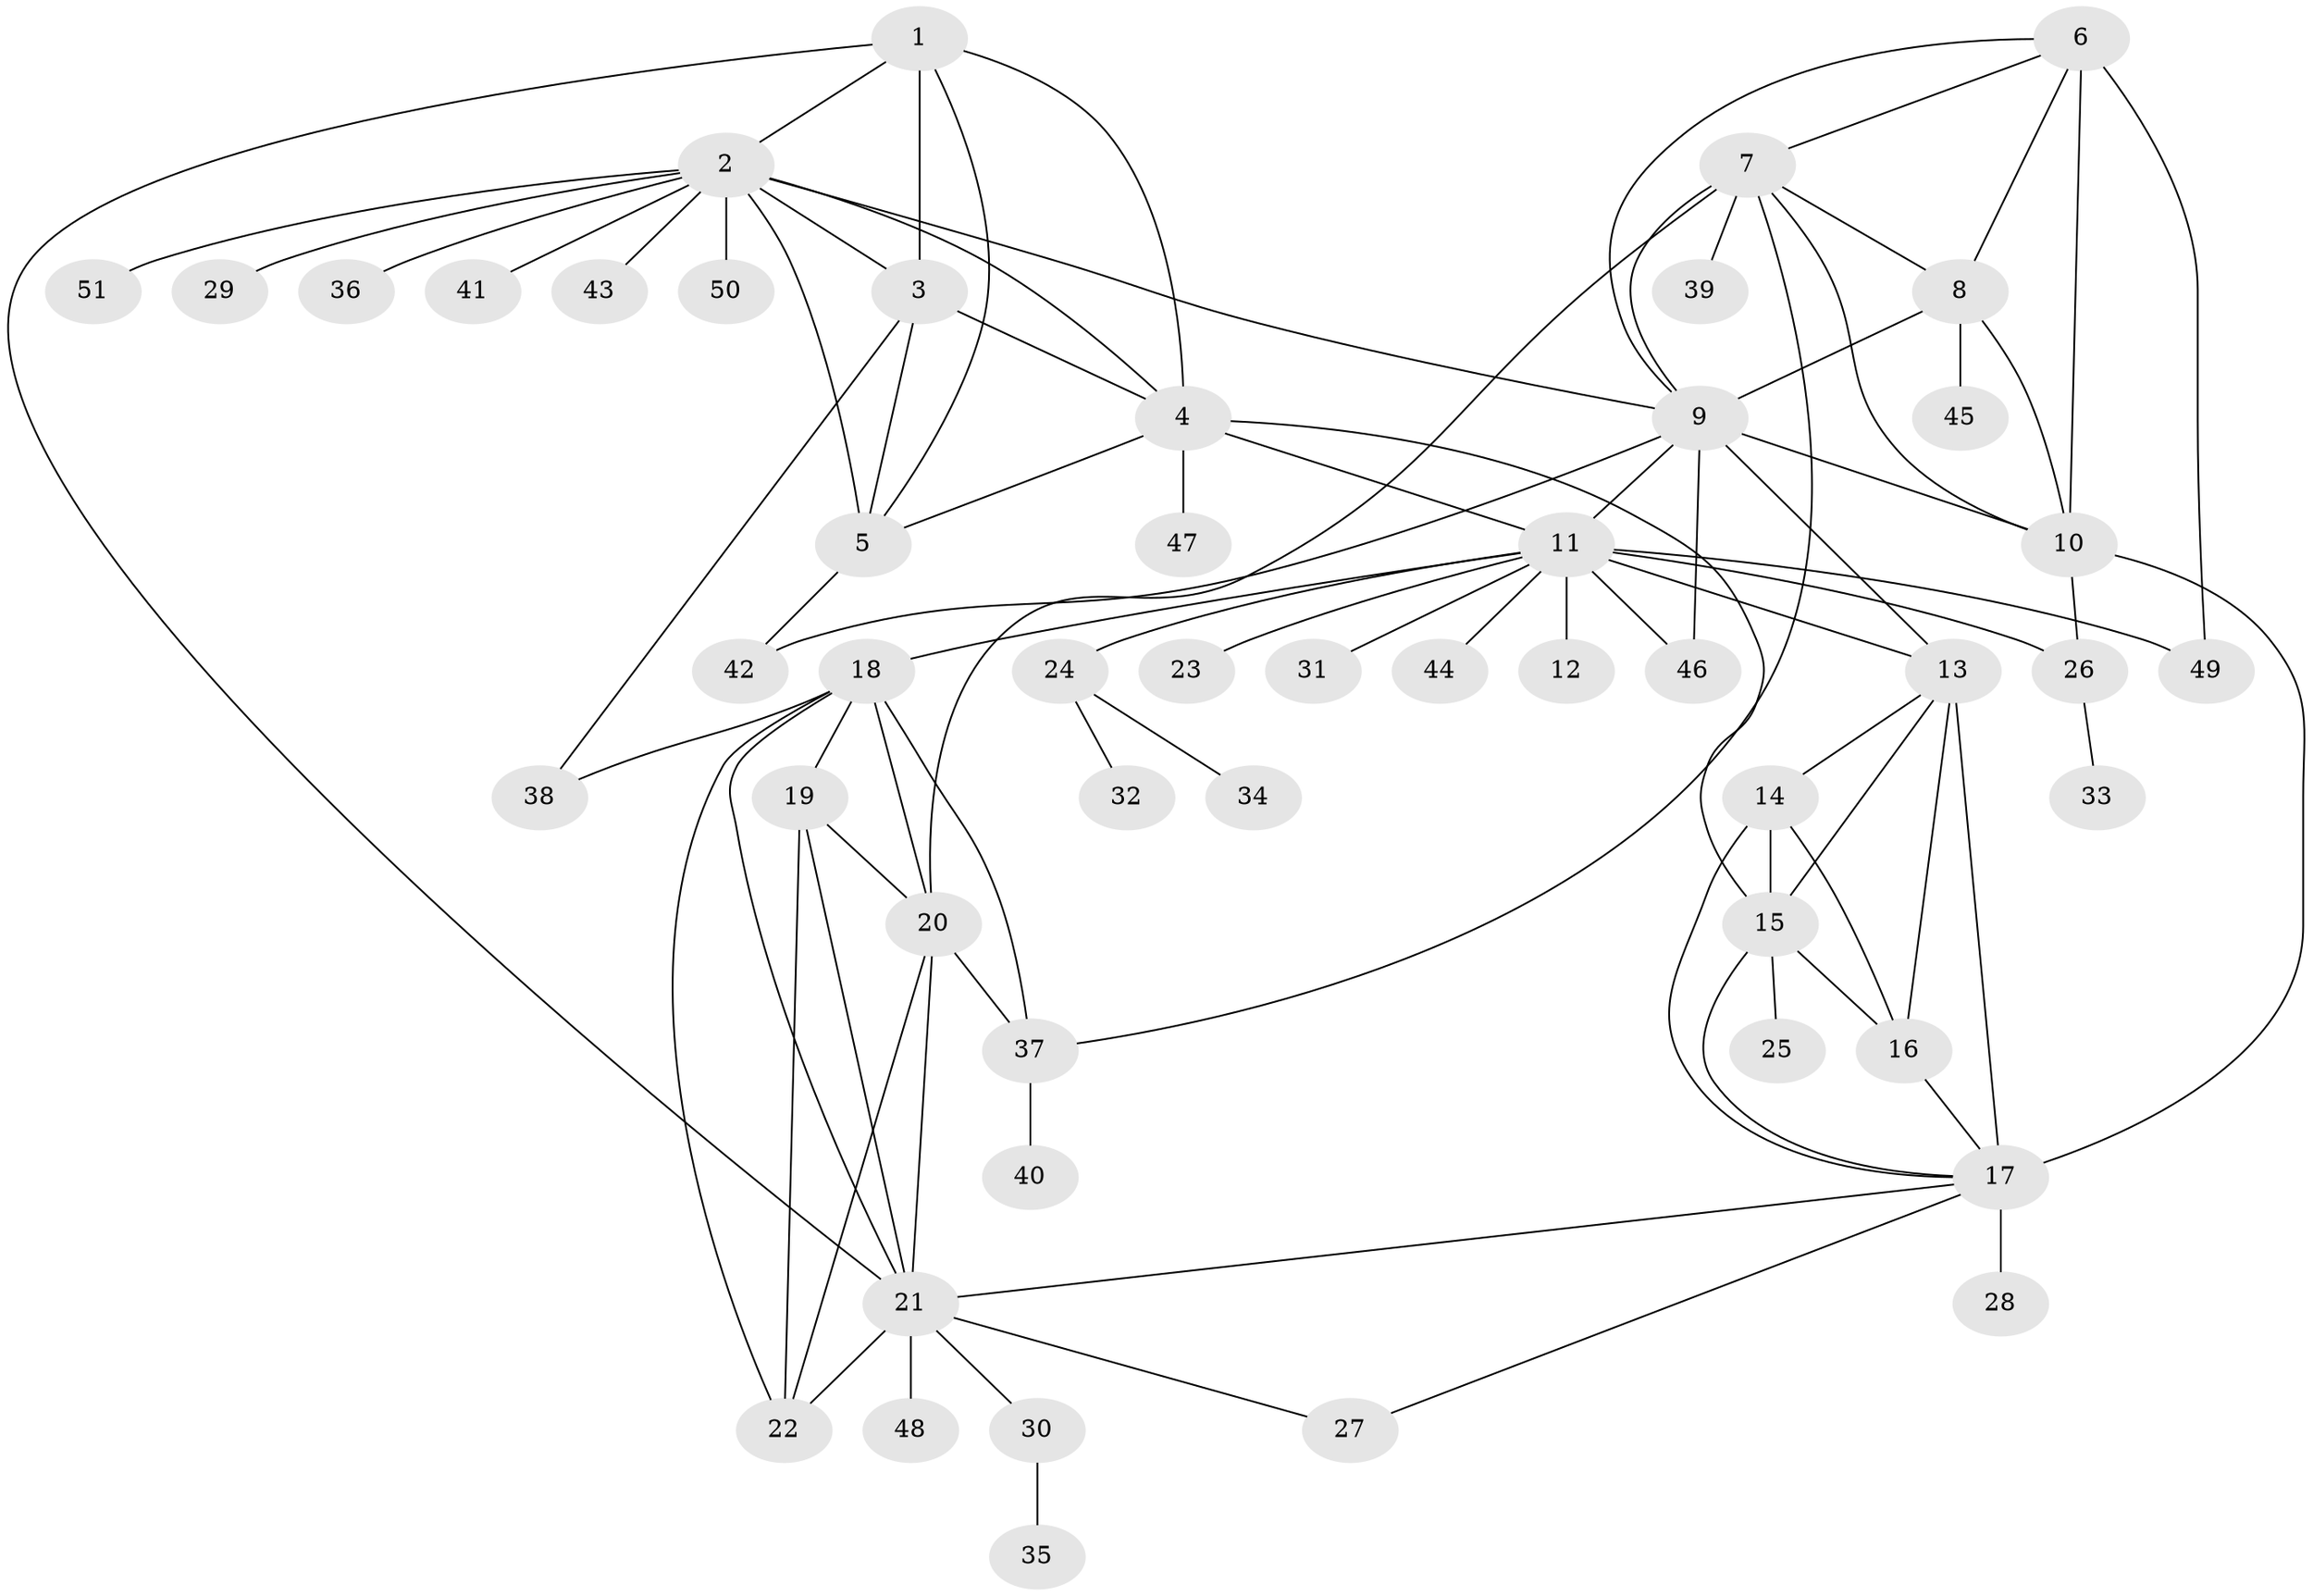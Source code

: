 // original degree distribution, {6: 0.04950495049504951, 12: 0.019801980198019802, 9: 0.019801980198019802, 8: 0.039603960396039604, 7: 0.04950495049504951, 5: 0.04950495049504951, 16: 0.009900990099009901, 10: 0.009900990099009901, 4: 0.0297029702970297, 2: 0.16831683168316833, 1: 0.5445544554455446, 3: 0.009900990099009901}
// Generated by graph-tools (version 1.1) at 2025/52/03/04/25 22:52:11]
// undirected, 51 vertices, 89 edges
graph export_dot {
  node [color=gray90,style=filled];
  1;
  2;
  3;
  4;
  5;
  6;
  7;
  8;
  9;
  10;
  11;
  12;
  13;
  14;
  15;
  16;
  17;
  18;
  19;
  20;
  21;
  22;
  23;
  24;
  25;
  26;
  27;
  28;
  29;
  30;
  31;
  32;
  33;
  34;
  35;
  36;
  37;
  38;
  39;
  40;
  41;
  42;
  43;
  44;
  45;
  46;
  47;
  48;
  49;
  50;
  51;
  1 -- 2 [weight=1.0];
  1 -- 3 [weight=1.0];
  1 -- 4 [weight=1.0];
  1 -- 5 [weight=1.0];
  1 -- 21 [weight=1.0];
  2 -- 3 [weight=1.0];
  2 -- 4 [weight=1.0];
  2 -- 5 [weight=1.0];
  2 -- 9 [weight=1.0];
  2 -- 29 [weight=1.0];
  2 -- 36 [weight=1.0];
  2 -- 41 [weight=1.0];
  2 -- 43 [weight=1.0];
  2 -- 50 [weight=1.0];
  2 -- 51 [weight=1.0];
  3 -- 4 [weight=1.0];
  3 -- 5 [weight=1.0];
  3 -- 38 [weight=4.0];
  4 -- 5 [weight=1.0];
  4 -- 11 [weight=1.0];
  4 -- 15 [weight=1.0];
  4 -- 47 [weight=1.0];
  5 -- 42 [weight=2.0];
  6 -- 7 [weight=1.0];
  6 -- 8 [weight=1.0];
  6 -- 9 [weight=1.0];
  6 -- 10 [weight=1.0];
  6 -- 49 [weight=2.0];
  7 -- 8 [weight=1.0];
  7 -- 9 [weight=1.0];
  7 -- 10 [weight=1.0];
  7 -- 20 [weight=1.0];
  7 -- 37 [weight=1.0];
  7 -- 39 [weight=2.0];
  8 -- 9 [weight=1.0];
  8 -- 10 [weight=1.0];
  8 -- 45 [weight=1.0];
  9 -- 10 [weight=1.0];
  9 -- 11 [weight=1.0];
  9 -- 13 [weight=3.0];
  9 -- 42 [weight=1.0];
  9 -- 46 [weight=1.0];
  10 -- 17 [weight=1.0];
  10 -- 26 [weight=1.0];
  11 -- 12 [weight=5.0];
  11 -- 13 [weight=1.0];
  11 -- 18 [weight=1.0];
  11 -- 23 [weight=1.0];
  11 -- 24 [weight=1.0];
  11 -- 26 [weight=1.0];
  11 -- 31 [weight=1.0];
  11 -- 44 [weight=1.0];
  11 -- 46 [weight=1.0];
  11 -- 49 [weight=1.0];
  13 -- 14 [weight=1.0];
  13 -- 15 [weight=1.0];
  13 -- 16 [weight=1.0];
  13 -- 17 [weight=8.0];
  14 -- 15 [weight=1.0];
  14 -- 16 [weight=1.0];
  14 -- 17 [weight=1.0];
  15 -- 16 [weight=1.0];
  15 -- 17 [weight=1.0];
  15 -- 25 [weight=1.0];
  16 -- 17 [weight=1.0];
  17 -- 21 [weight=1.0];
  17 -- 27 [weight=1.0];
  17 -- 28 [weight=1.0];
  18 -- 19 [weight=1.0];
  18 -- 20 [weight=1.0];
  18 -- 21 [weight=1.0];
  18 -- 22 [weight=1.0];
  18 -- 37 [weight=1.0];
  18 -- 38 [weight=1.0];
  19 -- 20 [weight=1.0];
  19 -- 21 [weight=1.0];
  19 -- 22 [weight=1.0];
  20 -- 21 [weight=1.0];
  20 -- 22 [weight=2.0];
  20 -- 37 [weight=1.0];
  21 -- 22 [weight=1.0];
  21 -- 27 [weight=1.0];
  21 -- 30 [weight=1.0];
  21 -- 48 [weight=1.0];
  24 -- 32 [weight=2.0];
  24 -- 34 [weight=1.0];
  26 -- 33 [weight=1.0];
  30 -- 35 [weight=1.0];
  37 -- 40 [weight=1.0];
}
